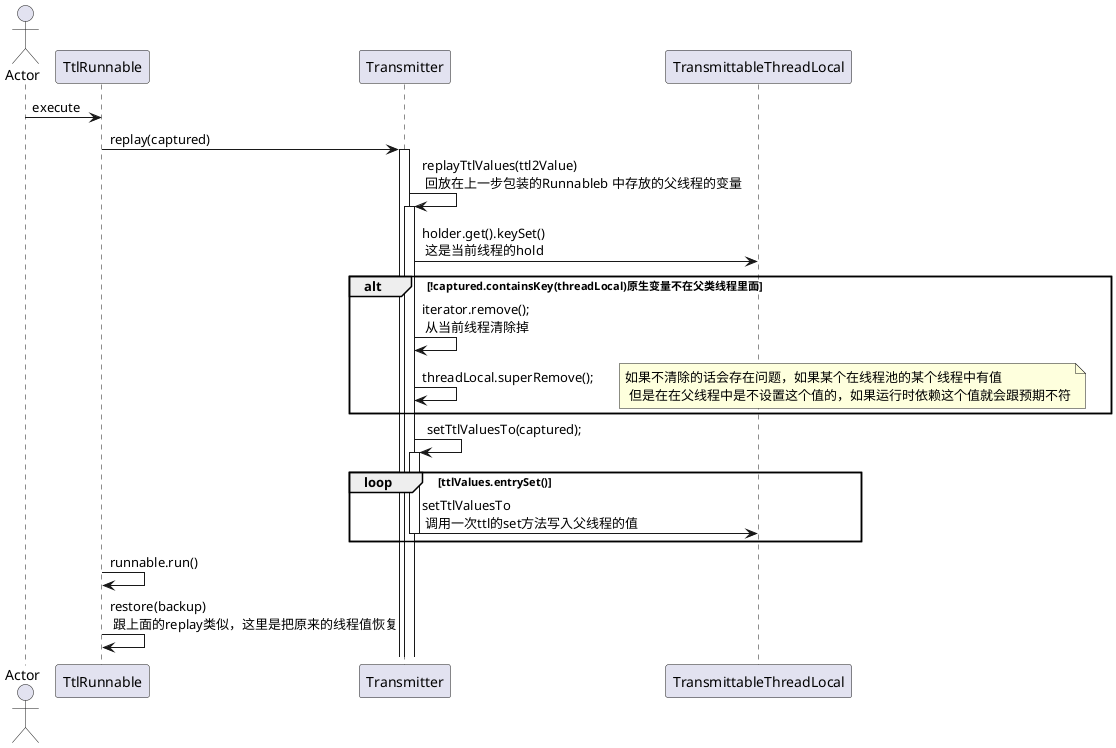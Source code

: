 @startuml

actor Actor

Actor->TtlRunnable:execute
TtlRunnable->Transmitter:replay(captured)
activate Transmitter
Transmitter->Transmitter:replayTtlValues(ttl2Value) \n 回放在上一步包装的Runnableb 中存放的父线程的变量
activate Transmitter
Transmitter->TransmittableThreadLocal:holder.get().keySet()\n 这是当前线程的hold
alt !captured.containsKey(threadLocal)原生变量不在父类线程里面
Transmitter->Transmitter:iterator.remove();\n 从当前线程清除掉
Transmitter->Transmitter: threadLocal.superRemove();
note right :如果不清除的话会存在问题，如果某个在线程池的某个线程中有值\n 但是在在父线程中是不设置这个值的，如果运行时依赖这个值就会跟预期不符
end
Transmitter->Transmitter:setTtlValuesTo(captured);
activate Transmitter
loop ttlValues.entrySet()
Transmitter->TransmittableThreadLocal:setTtlValuesTo \n 调用一次ttl的set方法写入父线程的值
deactivate Transmitter
end
TtlRunnable->TtlRunnable:runnable.run()
TtlRunnable->TtlRunnable:restore(backup)\n 跟上面的replay类似，这里是把原来的线程值恢复
@enduml
